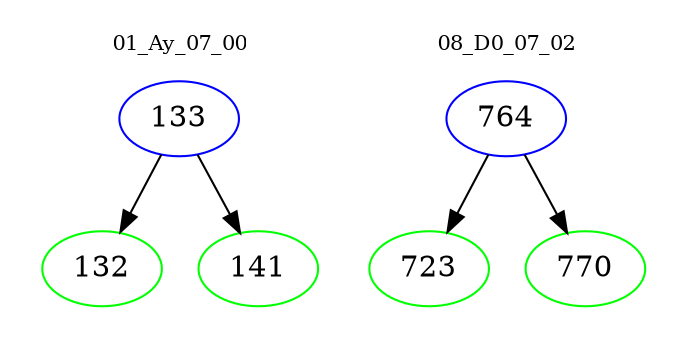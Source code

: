 digraph{
subgraph cluster_0 {
color = white
label = "01_Ay_07_00";
fontsize=10;
T0_133 [label="133", color="blue"]
T0_133 -> T0_132 [color="black"]
T0_132 [label="132", color="green"]
T0_133 -> T0_141 [color="black"]
T0_141 [label="141", color="green"]
}
subgraph cluster_1 {
color = white
label = "08_D0_07_02";
fontsize=10;
T1_764 [label="764", color="blue"]
T1_764 -> T1_723 [color="black"]
T1_723 [label="723", color="green"]
T1_764 -> T1_770 [color="black"]
T1_770 [label="770", color="green"]
}
}
